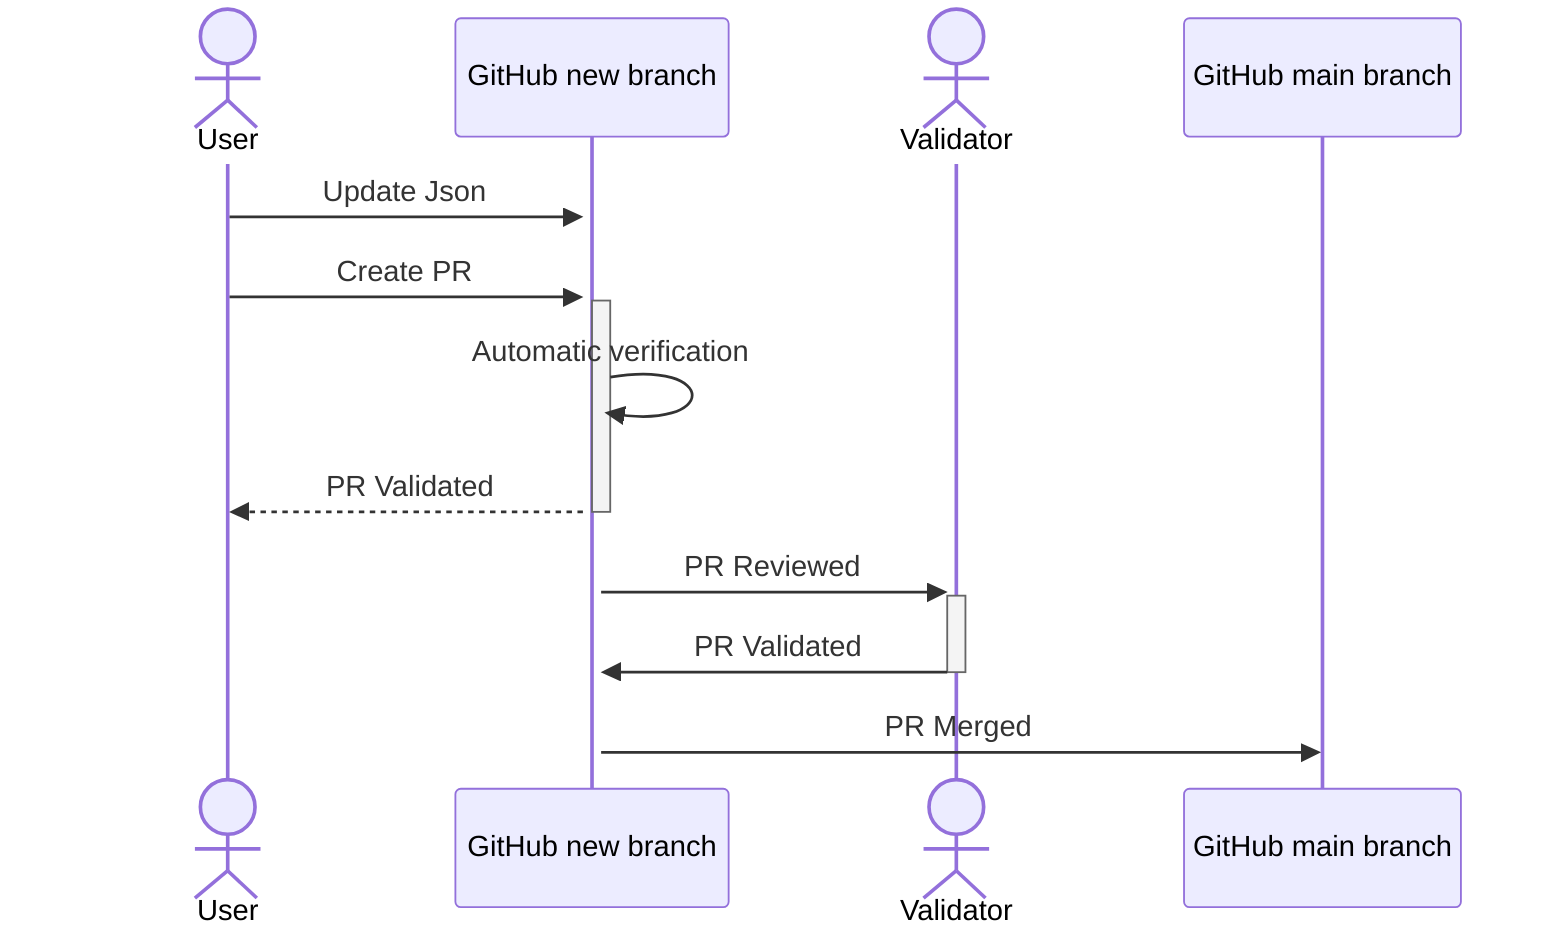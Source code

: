 sequenceDiagram
    actor User
    
    User->>+GitHub new branch: Update Json
    User->>+GitHub new branch: Create PR
    GitHub new branch->>GitHub new branch: Automatic verification
    GitHub new branch-->>-User: PR Validated

    actor Validator
    GitHub new branch->>+Validator: PR Reviewed
    Validator->>-GitHub new branch: PR Validated
    GitHub new branch->>GitHub main branch: PR Merged